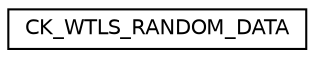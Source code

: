 digraph "Graphical Class Hierarchy"
{
  edge [fontname="Helvetica",fontsize="10",labelfontname="Helvetica",labelfontsize="10"];
  node [fontname="Helvetica",fontsize="10",shape=record];
  rankdir="LR";
  Node0 [label="CK_WTLS_RANDOM_DATA",height=0.2,width=0.4,color="black", fillcolor="white", style="filled",URL="$struct_c_k___w_t_l_s___r_a_n_d_o_m___d_a_t_a.html"];
}
